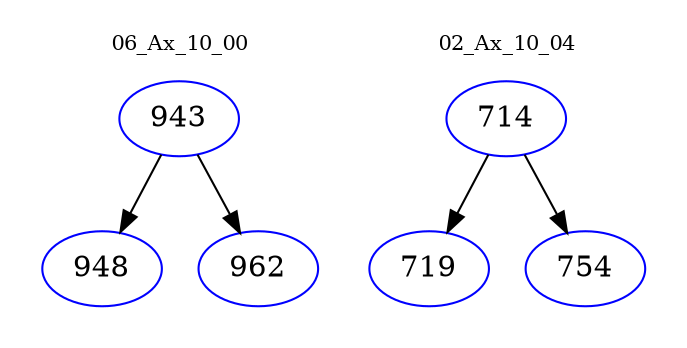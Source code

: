 digraph{
subgraph cluster_0 {
color = white
label = "06_Ax_10_00";
fontsize=10;
T0_943 [label="943", color="blue"]
T0_943 -> T0_948 [color="black"]
T0_948 [label="948", color="blue"]
T0_943 -> T0_962 [color="black"]
T0_962 [label="962", color="blue"]
}
subgraph cluster_1 {
color = white
label = "02_Ax_10_04";
fontsize=10;
T1_714 [label="714", color="blue"]
T1_714 -> T1_719 [color="black"]
T1_719 [label="719", color="blue"]
T1_714 -> T1_754 [color="black"]
T1_754 [label="754", color="blue"]
}
}
